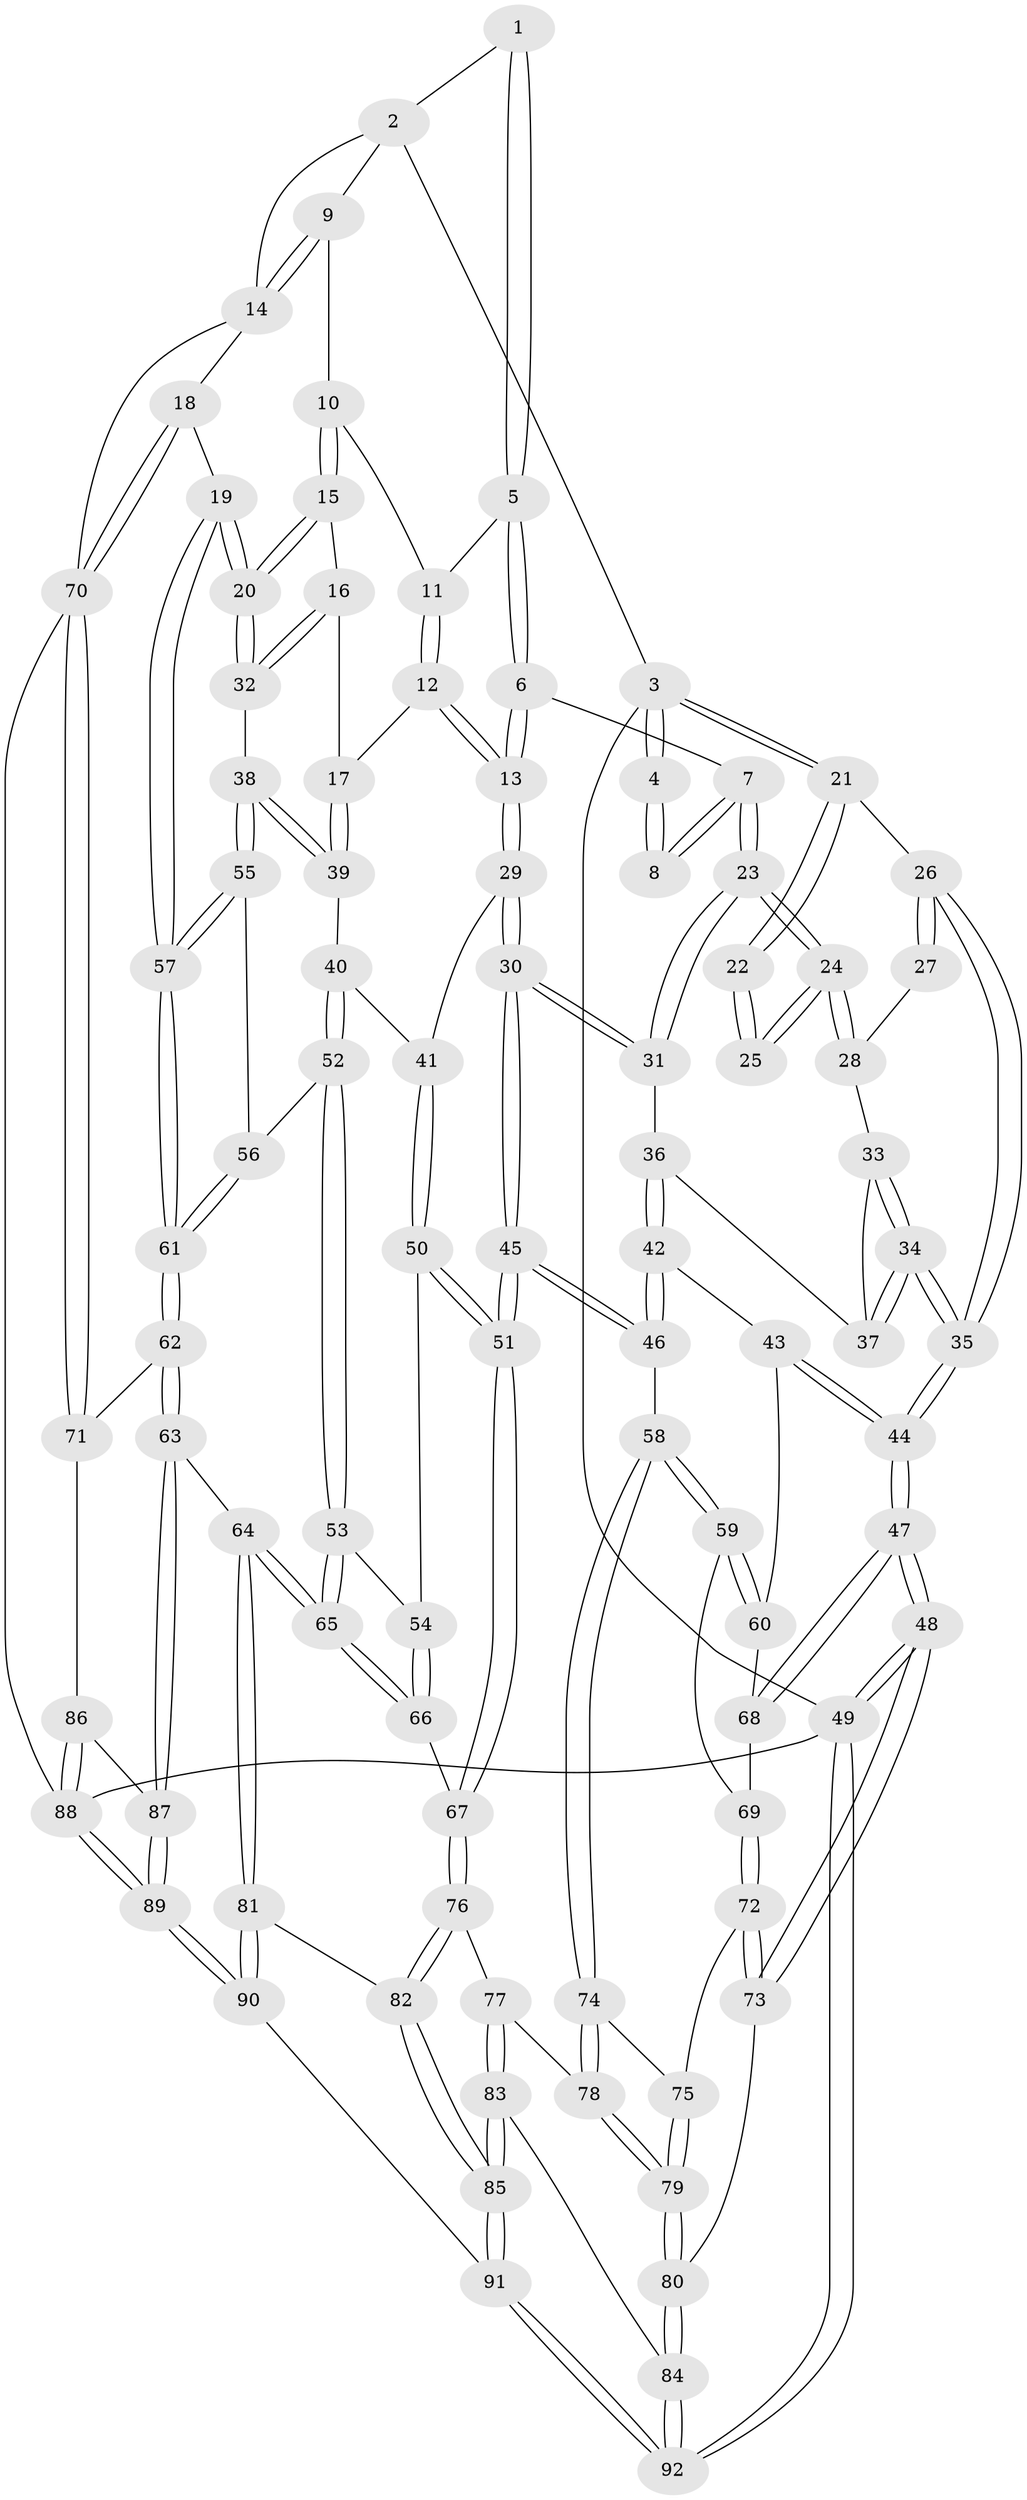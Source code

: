 // coarse degree distribution, {2: 0.10810810810810811, 4: 0.2702702702702703, 3: 0.5675675675675675, 6: 0.02702702702702703, 5: 0.02702702702702703}
// Generated by graph-tools (version 1.1) at 2025/54/03/04/25 22:54:27]
// undirected, 92 vertices, 226 edges
graph export_dot {
  node [color=gray90,style=filled];
  1 [pos="+0.6602864557685696+0"];
  2 [pos="+0.6959526071201326+0"];
  3 [pos="+0+0"];
  4 [pos="+0.3562499359950828+0"];
  5 [pos="+0.6350423411224797+0.02408249610937773"];
  6 [pos="+0.4707853084376179+0.15468756450660393"];
  7 [pos="+0.325626397088744+0.10653839177668774"];
  8 [pos="+0.325602107671623+0.08171353425374424"];
  9 [pos="+0.885184208669379+0.11915644271748513"];
  10 [pos="+0.7346002025715068+0.14980171371318704"];
  11 [pos="+0.6548046077666891+0.06542453017412009"];
  12 [pos="+0.5860325890728301+0.28045991830753086"];
  13 [pos="+0.5460368044482773+0.29537974491451485"];
  14 [pos="+1+0.2611813942920288"];
  15 [pos="+0.7311540828809612+0.17957835286793492"];
  16 [pos="+0.7015921851255461+0.22322883430365667"];
  17 [pos="+0.6428818619374392+0.2788431085026529"];
  18 [pos="+1+0.33659428374914113"];
  19 [pos="+1+0.36061535930458544"];
  20 [pos="+0.9200869684159843+0.3791961845105477"];
  21 [pos="+0+0"];
  22 [pos="+0.028199650881756785+0"];
  23 [pos="+0.2666957635873015+0.17665579715337867"];
  24 [pos="+0.2395169709989477+0.17334924322758022"];
  25 [pos="+0.20870809520513037+0.15270214139634267"];
  26 [pos="+0+0"];
  27 [pos="+0+0.1087566170416888"];
  28 [pos="+0.11190179630052724+0.2182849268345795"];
  29 [pos="+0.5119882768539303+0.36745959673222434"];
  30 [pos="+0.35273799498134134+0.4328864500246103"];
  31 [pos="+0.2787110054910318+0.296964546453546"];
  32 [pos="+0.8813774930701146+0.39125624281157706"];
  33 [pos="+0.08461345107513141+0.25383579010493085"];
  34 [pos="+0+0.22237457722101378"];
  35 [pos="+0+0.19112433532690012"];
  36 [pos="+0.09192094268610568+0.35413741958480927"];
  37 [pos="+0.08808296966607145+0.34720118551260193"];
  38 [pos="+0.8791849874486123+0.3921040670083403"];
  39 [pos="+0.7760527987552107+0.38043798459689043"];
  40 [pos="+0.610353523040017+0.45935267247713085"];
  41 [pos="+0.6097122563243319+0.4590661033879591"];
  42 [pos="+0.07659201853445442+0.4213081383876458"];
  43 [pos="+0+0.48253273007286857"];
  44 [pos="+0+0.4902390784020043"];
  45 [pos="+0.31731345577999875+0.5328722868220497"];
  46 [pos="+0.2883469618135115+0.5411150991923118"];
  47 [pos="+0+0.7629154660360405"];
  48 [pos="+0+0.8470551715096557"];
  49 [pos="+0+1"];
  50 [pos="+0.5327415105050335+0.5582368786515309"];
  51 [pos="+0.3409181457982405+0.5607326005186744"];
  52 [pos="+0.6710149189339231+0.562709209820542"];
  53 [pos="+0.6680131553532225+0.5679992703406627"];
  54 [pos="+0.5758808774146013+0.6081308074127086"];
  55 [pos="+0.7950622748754236+0.5102028575718367"];
  56 [pos="+0.717377621485119+0.5589698300104332"];
  57 [pos="+0.8612407016496613+0.7117525444476603"];
  58 [pos="+0.2249668352838348+0.5906466625673437"];
  59 [pos="+0.17148684604846665+0.5920135014765365"];
  60 [pos="+0.09022678435006634+0.5908461051415415"];
  61 [pos="+0.8480269210431528+0.7626549276873189"];
  62 [pos="+0.8478579389436967+0.7675847796018845"];
  63 [pos="+0.8257530465901665+0.7823771897500594"];
  64 [pos="+0.6895255576997117+0.77452944370147"];
  65 [pos="+0.6717303284359258+0.7534141826342284"];
  66 [pos="+0.5361492033444306+0.6942696184156687"];
  67 [pos="+0.41782202547604236+0.711415883276485"];
  68 [pos="+0.06513509827667728+0.6246124191782584"];
  69 [pos="+0.06917264228050031+0.697529296620738"];
  70 [pos="+1+0.8050223801141158"];
  71 [pos="+0.9900008194566771+0.7984900883410644"];
  72 [pos="+0.06802067739458403+0.7206702577180318"];
  73 [pos="+0+0.814798471137629"];
  74 [pos="+0.18260502154743716+0.7040622047443594"];
  75 [pos="+0.164621794095547+0.7175308609463243"];
  76 [pos="+0.4077061542478527+0.7657503504720482"];
  77 [pos="+0.2836516258561436+0.8190427910533448"];
  78 [pos="+0.26593393687517003+0.8109462504823967"];
  79 [pos="+0.12912848854772013+0.8437484728669699"];
  80 [pos="+0.1224478804373873+0.8511226256711965"];
  81 [pos="+0.6120850995363663+0.8720813255100672"];
  82 [pos="+0.4592405342417179+0.8734861521985506"];
  83 [pos="+0.26758580722090597+0.8891193122390348"];
  84 [pos="+0.16318532471102865+0.9389822445002863"];
  85 [pos="+0.4000205663748871+1"];
  86 [pos="+0.9610090858503538+0.8894452600410206"];
  87 [pos="+0.7916370691934858+1"];
  88 [pos="+0.9440820232724865+1"];
  89 [pos="+0.7758476978662653+1"];
  90 [pos="+0.7294804111743058+1"];
  91 [pos="+0.3976867147784258+1"];
  92 [pos="+0.10051691160257846+1"];
  1 -- 2;
  1 -- 5;
  1 -- 5;
  2 -- 3;
  2 -- 9;
  2 -- 14;
  3 -- 4;
  3 -- 4;
  3 -- 21;
  3 -- 21;
  3 -- 49;
  4 -- 8;
  4 -- 8;
  5 -- 6;
  5 -- 6;
  5 -- 11;
  6 -- 7;
  6 -- 13;
  6 -- 13;
  7 -- 8;
  7 -- 8;
  7 -- 23;
  7 -- 23;
  9 -- 10;
  9 -- 14;
  9 -- 14;
  10 -- 11;
  10 -- 15;
  10 -- 15;
  11 -- 12;
  11 -- 12;
  12 -- 13;
  12 -- 13;
  12 -- 17;
  13 -- 29;
  13 -- 29;
  14 -- 18;
  14 -- 70;
  15 -- 16;
  15 -- 20;
  15 -- 20;
  16 -- 17;
  16 -- 32;
  16 -- 32;
  17 -- 39;
  17 -- 39;
  18 -- 19;
  18 -- 70;
  18 -- 70;
  19 -- 20;
  19 -- 20;
  19 -- 57;
  19 -- 57;
  20 -- 32;
  20 -- 32;
  21 -- 22;
  21 -- 22;
  21 -- 26;
  22 -- 25;
  22 -- 25;
  23 -- 24;
  23 -- 24;
  23 -- 31;
  23 -- 31;
  24 -- 25;
  24 -- 25;
  24 -- 28;
  24 -- 28;
  26 -- 27;
  26 -- 27;
  26 -- 35;
  26 -- 35;
  27 -- 28;
  28 -- 33;
  29 -- 30;
  29 -- 30;
  29 -- 41;
  30 -- 31;
  30 -- 31;
  30 -- 45;
  30 -- 45;
  31 -- 36;
  32 -- 38;
  33 -- 34;
  33 -- 34;
  33 -- 37;
  34 -- 35;
  34 -- 35;
  34 -- 37;
  34 -- 37;
  35 -- 44;
  35 -- 44;
  36 -- 37;
  36 -- 42;
  36 -- 42;
  38 -- 39;
  38 -- 39;
  38 -- 55;
  38 -- 55;
  39 -- 40;
  40 -- 41;
  40 -- 52;
  40 -- 52;
  41 -- 50;
  41 -- 50;
  42 -- 43;
  42 -- 46;
  42 -- 46;
  43 -- 44;
  43 -- 44;
  43 -- 60;
  44 -- 47;
  44 -- 47;
  45 -- 46;
  45 -- 46;
  45 -- 51;
  45 -- 51;
  46 -- 58;
  47 -- 48;
  47 -- 48;
  47 -- 68;
  47 -- 68;
  48 -- 49;
  48 -- 49;
  48 -- 73;
  48 -- 73;
  49 -- 92;
  49 -- 92;
  49 -- 88;
  50 -- 51;
  50 -- 51;
  50 -- 54;
  51 -- 67;
  51 -- 67;
  52 -- 53;
  52 -- 53;
  52 -- 56;
  53 -- 54;
  53 -- 65;
  53 -- 65;
  54 -- 66;
  54 -- 66;
  55 -- 56;
  55 -- 57;
  55 -- 57;
  56 -- 61;
  56 -- 61;
  57 -- 61;
  57 -- 61;
  58 -- 59;
  58 -- 59;
  58 -- 74;
  58 -- 74;
  59 -- 60;
  59 -- 60;
  59 -- 69;
  60 -- 68;
  61 -- 62;
  61 -- 62;
  62 -- 63;
  62 -- 63;
  62 -- 71;
  63 -- 64;
  63 -- 87;
  63 -- 87;
  64 -- 65;
  64 -- 65;
  64 -- 81;
  64 -- 81;
  65 -- 66;
  65 -- 66;
  66 -- 67;
  67 -- 76;
  67 -- 76;
  68 -- 69;
  69 -- 72;
  69 -- 72;
  70 -- 71;
  70 -- 71;
  70 -- 88;
  71 -- 86;
  72 -- 73;
  72 -- 73;
  72 -- 75;
  73 -- 80;
  74 -- 75;
  74 -- 78;
  74 -- 78;
  75 -- 79;
  75 -- 79;
  76 -- 77;
  76 -- 82;
  76 -- 82;
  77 -- 78;
  77 -- 83;
  77 -- 83;
  78 -- 79;
  78 -- 79;
  79 -- 80;
  79 -- 80;
  80 -- 84;
  80 -- 84;
  81 -- 82;
  81 -- 90;
  81 -- 90;
  82 -- 85;
  82 -- 85;
  83 -- 84;
  83 -- 85;
  83 -- 85;
  84 -- 92;
  84 -- 92;
  85 -- 91;
  85 -- 91;
  86 -- 87;
  86 -- 88;
  86 -- 88;
  87 -- 89;
  87 -- 89;
  88 -- 89;
  88 -- 89;
  89 -- 90;
  89 -- 90;
  90 -- 91;
  91 -- 92;
  91 -- 92;
}
